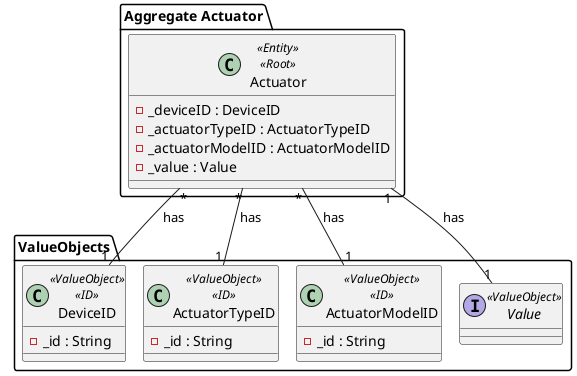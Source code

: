 @startuml
'https://plantuml.com/class-diagram
!pragma layout smetana

package "Aggregate Actuator" {
    class Actuator <<Entity>> <<Root>> {
        - _deviceID : DeviceID
        - _actuatorTypeID : ActuatorTypeID
        - _actuatorModelID : ActuatorModelID
        - _value : Value
    }
}

package "ValueObjects" {
    class DeviceID <<ValueObject>> <<ID>> {
        - _id : String
    }

    class ActuatorTypeID <<ValueObject>> <<ID>> {
        - _id : String
    }
    class ActuatorModelID <<ValueObject>> <<ID>> {
        - _id : String
    }

    interface Value <<ValueObject>>{
    }
}

Actuator "*" -- "1" ActuatorTypeID : has
Actuator "*" -- "1" ActuatorModelID : has
Actuator "1" -- "1" Value : has
Actuator "*" -- "1" DeviceID : has


@enduml